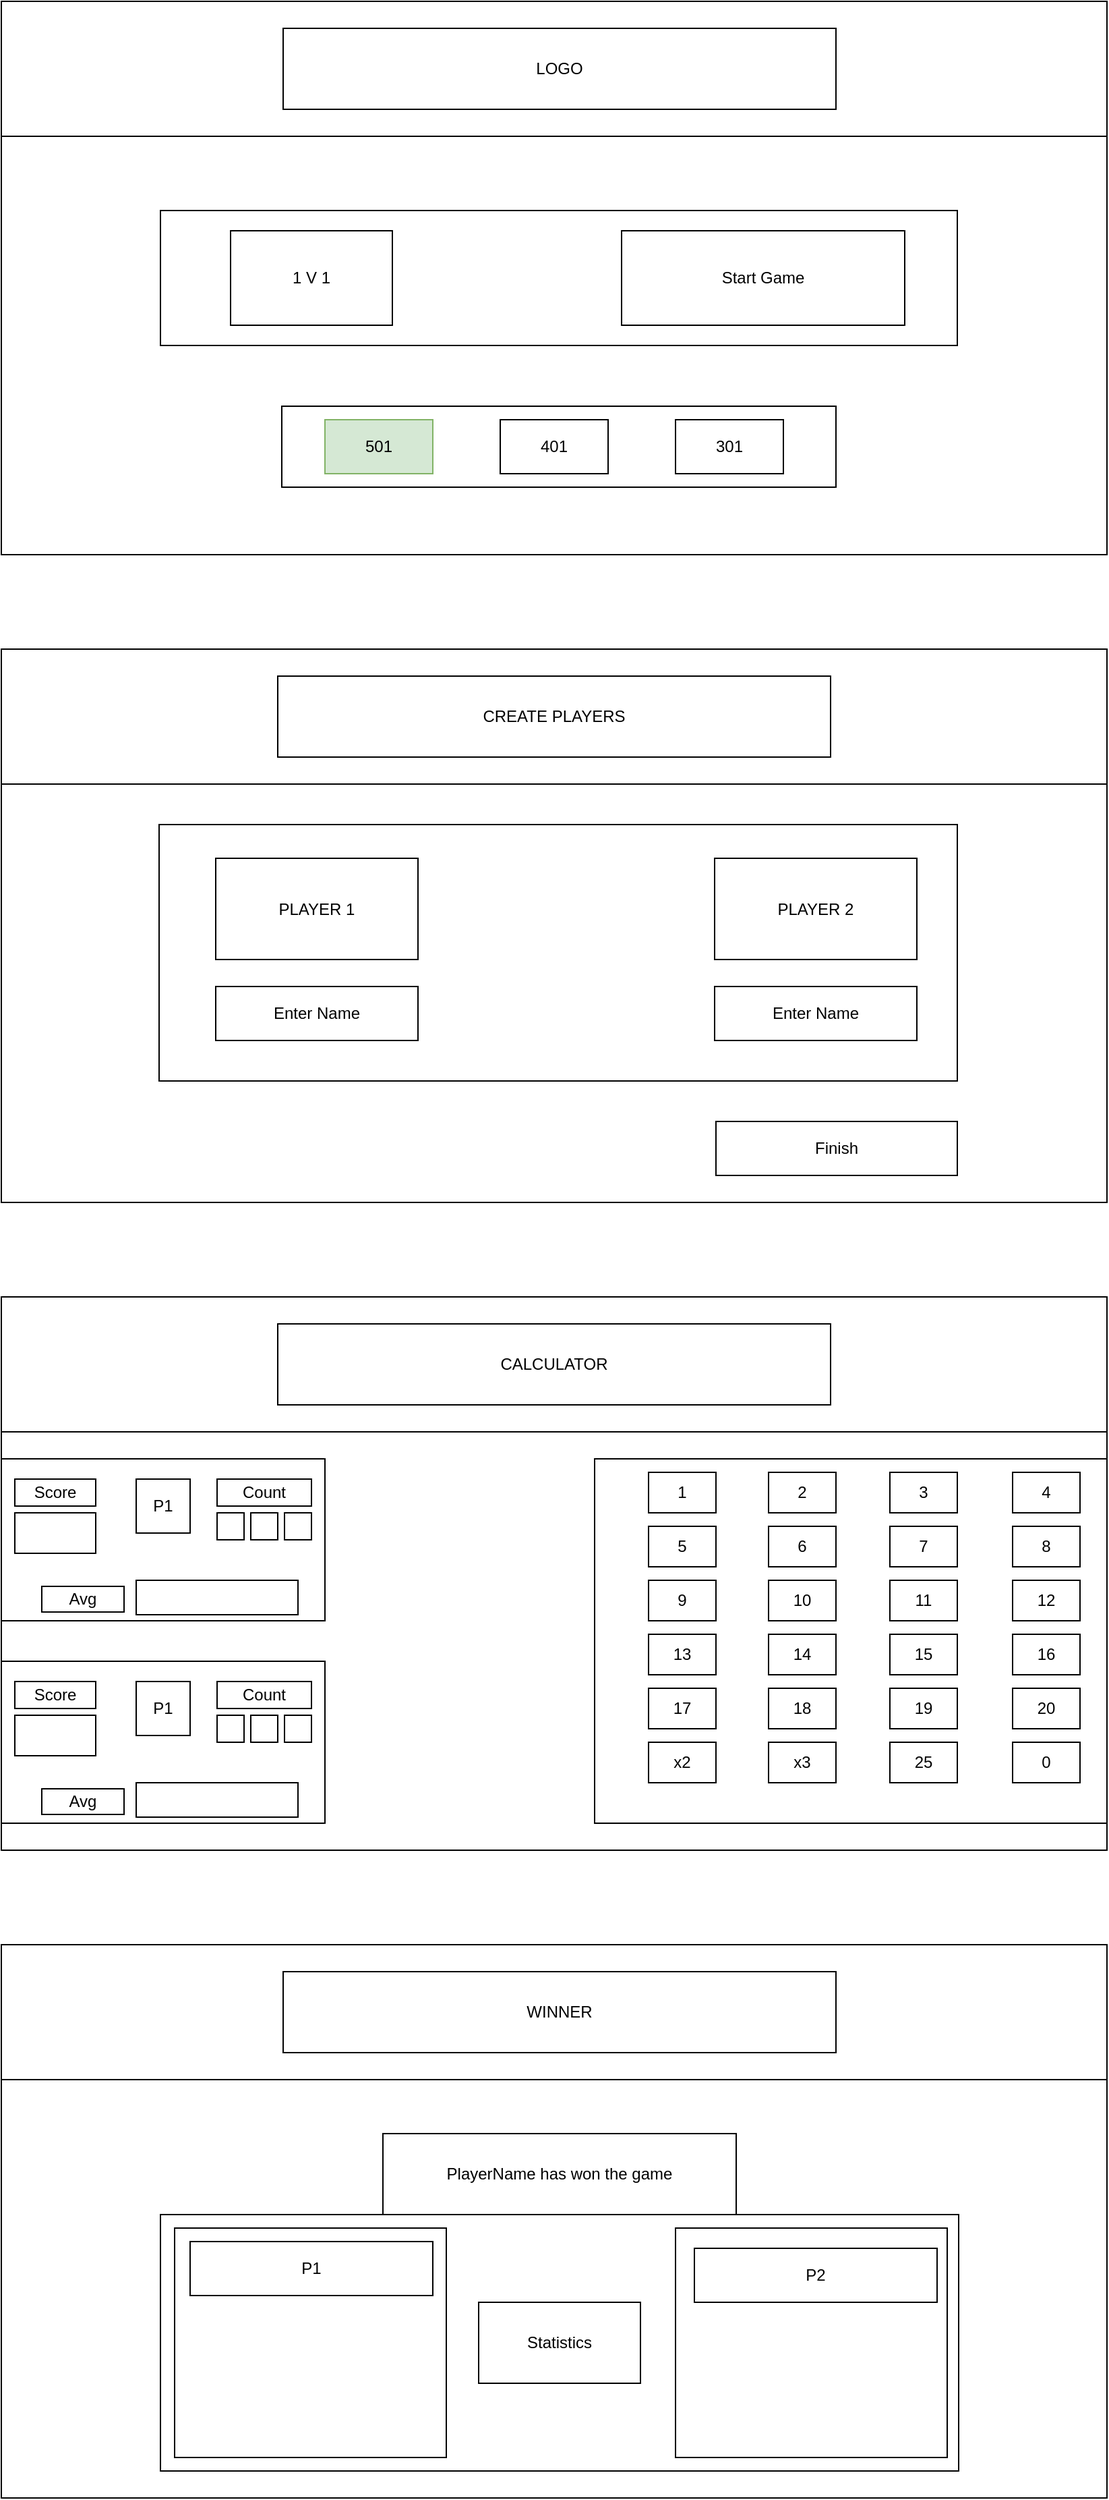 <mxfile version="20.8.10" type="device"><diagram name="Seite-1" id="paZLR1A8twuQFrYivaNH"><mxGraphModel dx="2323" dy="1328" grid="1" gridSize="10" guides="1" tooltips="1" connect="1" arrows="1" fold="1" page="1" pageScale="1" pageWidth="827" pageHeight="1169" math="0" shadow="0"><root><mxCell id="0"/><mxCell id="1" parent="0"/><mxCell id="XDDbklvxgR-TvzOWc_MV-14" value="" style="rounded=0;whiteSpace=wrap;html=1;" vertex="1" parent="1"><mxGeometry width="820" height="410" as="geometry"/></mxCell><mxCell id="XDDbklvxgR-TvzOWc_MV-15" value="" style="rounded=0;whiteSpace=wrap;html=1;" vertex="1" parent="1"><mxGeometry y="480" width="820" height="410" as="geometry"/></mxCell><mxCell id="XDDbklvxgR-TvzOWc_MV-16" value="" style="rounded=0;whiteSpace=wrap;html=1;" vertex="1" parent="1"><mxGeometry y="960" width="820" height="410" as="geometry"/></mxCell><mxCell id="XDDbklvxgR-TvzOWc_MV-17" value="" style="rounded=0;whiteSpace=wrap;html=1;" vertex="1" parent="1"><mxGeometry y="1440" width="820" height="410" as="geometry"/></mxCell><mxCell id="XDDbklvxgR-TvzOWc_MV-18" value="" style="rounded=0;whiteSpace=wrap;html=1;" vertex="1" parent="1"><mxGeometry width="820" height="100" as="geometry"/></mxCell><mxCell id="XDDbklvxgR-TvzOWc_MV-19" value="" style="rounded=0;whiteSpace=wrap;html=1;" vertex="1" parent="1"><mxGeometry y="480" width="820" height="100" as="geometry"/></mxCell><mxCell id="XDDbklvxgR-TvzOWc_MV-20" value="" style="rounded=0;whiteSpace=wrap;html=1;" vertex="1" parent="1"><mxGeometry y="960" width="820" height="100" as="geometry"/></mxCell><mxCell id="XDDbklvxgR-TvzOWc_MV-21" value="" style="rounded=0;whiteSpace=wrap;html=1;" vertex="1" parent="1"><mxGeometry y="1440" width="820" height="100" as="geometry"/></mxCell><mxCell id="XDDbklvxgR-TvzOWc_MV-25" value="LOGO" style="rounded=0;whiteSpace=wrap;html=1;" vertex="1" parent="1"><mxGeometry x="209" y="20" width="410" height="60" as="geometry"/></mxCell><mxCell id="XDDbklvxgR-TvzOWc_MV-27" value="" style="rounded=0;whiteSpace=wrap;html=1;" vertex="1" parent="1"><mxGeometry x="118" y="155" width="591" height="100" as="geometry"/></mxCell><mxCell id="XDDbklvxgR-TvzOWc_MV-28" value="" style="rounded=0;whiteSpace=wrap;html=1;" vertex="1" parent="1"><mxGeometry x="208" y="300" width="411" height="60" as="geometry"/></mxCell><mxCell id="XDDbklvxgR-TvzOWc_MV-29" value="501" style="rounded=0;whiteSpace=wrap;html=1;fillColor=#d5e8d4;strokeColor=#82b366;" vertex="1" parent="1"><mxGeometry x="240" y="310" width="80" height="40" as="geometry"/></mxCell><mxCell id="XDDbklvxgR-TvzOWc_MV-31" value="401" style="rounded=0;whiteSpace=wrap;html=1;" vertex="1" parent="1"><mxGeometry x="370" y="310" width="80" height="40" as="geometry"/></mxCell><mxCell id="XDDbklvxgR-TvzOWc_MV-32" value="301" style="rounded=0;whiteSpace=wrap;html=1;" vertex="1" parent="1"><mxGeometry x="500" y="310" width="80" height="40" as="geometry"/></mxCell><mxCell id="XDDbklvxgR-TvzOWc_MV-33" value="1 V 1" style="rounded=0;whiteSpace=wrap;html=1;" vertex="1" parent="1"><mxGeometry x="170" y="170" width="120" height="70" as="geometry"/></mxCell><mxCell id="XDDbklvxgR-TvzOWc_MV-34" value="Start Game" style="rounded=0;whiteSpace=wrap;html=1;" vertex="1" parent="1"><mxGeometry x="460" y="170" width="210" height="70" as="geometry"/></mxCell><mxCell id="XDDbklvxgR-TvzOWc_MV-35" value="CREATE PLAYERS" style="rounded=0;whiteSpace=wrap;html=1;" vertex="1" parent="1"><mxGeometry x="205" y="500" width="410" height="60" as="geometry"/></mxCell><mxCell id="XDDbklvxgR-TvzOWc_MV-36" value="" style="rounded=0;whiteSpace=wrap;html=1;" vertex="1" parent="1"><mxGeometry x="117" y="610" width="592" height="190" as="geometry"/></mxCell><mxCell id="XDDbklvxgR-TvzOWc_MV-38" value="PLAYER 1" style="rounded=0;whiteSpace=wrap;html=1;" vertex="1" parent="1"><mxGeometry x="159" y="635" width="150" height="75" as="geometry"/></mxCell><mxCell id="XDDbklvxgR-TvzOWc_MV-40" value="PLAYER 2" style="rounded=0;whiteSpace=wrap;html=1;" vertex="1" parent="1"><mxGeometry x="529" y="635" width="150" height="75" as="geometry"/></mxCell><mxCell id="XDDbklvxgR-TvzOWc_MV-41" value="Enter Name" style="rounded=0;whiteSpace=wrap;html=1;" vertex="1" parent="1"><mxGeometry x="159" y="730" width="150" height="40" as="geometry"/></mxCell><mxCell id="XDDbklvxgR-TvzOWc_MV-42" value="Enter Name" style="rounded=0;whiteSpace=wrap;html=1;" vertex="1" parent="1"><mxGeometry x="529" y="730" width="150" height="40" as="geometry"/></mxCell><mxCell id="XDDbklvxgR-TvzOWc_MV-44" value="Finish" style="rounded=0;whiteSpace=wrap;html=1;" vertex="1" parent="1"><mxGeometry x="530" y="830" width="179" height="40" as="geometry"/></mxCell><mxCell id="XDDbklvxgR-TvzOWc_MV-46" value="CALCULATOR" style="rounded=0;whiteSpace=wrap;html=1;" vertex="1" parent="1"><mxGeometry x="205" y="980" width="410" height="60" as="geometry"/></mxCell><mxCell id="XDDbklvxgR-TvzOWc_MV-47" value="" style="rounded=0;whiteSpace=wrap;html=1;" vertex="1" parent="1"><mxGeometry y="1080" width="240" height="120" as="geometry"/></mxCell><mxCell id="XDDbklvxgR-TvzOWc_MV-51" value="" style="rounded=0;whiteSpace=wrap;html=1;" vertex="1" parent="1"><mxGeometry x="440" y="1080" width="380" height="270" as="geometry"/></mxCell><mxCell id="XDDbklvxgR-TvzOWc_MV-55" value="1" style="rounded=0;whiteSpace=wrap;html=1;" vertex="1" parent="1"><mxGeometry x="480" y="1090" width="50" height="30" as="geometry"/></mxCell><mxCell id="XDDbklvxgR-TvzOWc_MV-69" value="2" style="rounded=0;whiteSpace=wrap;html=1;" vertex="1" parent="1"><mxGeometry x="569" y="1090" width="50" height="30" as="geometry"/></mxCell><mxCell id="XDDbklvxgR-TvzOWc_MV-70" value="3" style="rounded=0;whiteSpace=wrap;html=1;" vertex="1" parent="1"><mxGeometry x="659" y="1090" width="50" height="30" as="geometry"/></mxCell><mxCell id="XDDbklvxgR-TvzOWc_MV-71" value="4" style="rounded=0;whiteSpace=wrap;html=1;" vertex="1" parent="1"><mxGeometry x="750" y="1090" width="50" height="30" as="geometry"/></mxCell><mxCell id="XDDbklvxgR-TvzOWc_MV-72" value="5" style="rounded=0;whiteSpace=wrap;html=1;" vertex="1" parent="1"><mxGeometry x="480" y="1130" width="50" height="30" as="geometry"/></mxCell><mxCell id="XDDbklvxgR-TvzOWc_MV-73" value="6" style="rounded=0;whiteSpace=wrap;html=1;" vertex="1" parent="1"><mxGeometry x="569" y="1130" width="50" height="30" as="geometry"/></mxCell><mxCell id="XDDbklvxgR-TvzOWc_MV-74" value="7" style="rounded=0;whiteSpace=wrap;html=1;" vertex="1" parent="1"><mxGeometry x="659" y="1130" width="50" height="30" as="geometry"/></mxCell><mxCell id="XDDbklvxgR-TvzOWc_MV-75" value="8" style="rounded=0;whiteSpace=wrap;html=1;" vertex="1" parent="1"><mxGeometry x="750" y="1130" width="50" height="30" as="geometry"/></mxCell><mxCell id="XDDbklvxgR-TvzOWc_MV-76" value="9" style="rounded=0;whiteSpace=wrap;html=1;" vertex="1" parent="1"><mxGeometry x="480" y="1170" width="50" height="30" as="geometry"/></mxCell><mxCell id="XDDbklvxgR-TvzOWc_MV-77" value="10" style="rounded=0;whiteSpace=wrap;html=1;" vertex="1" parent="1"><mxGeometry x="569" y="1170" width="50" height="30" as="geometry"/></mxCell><mxCell id="XDDbklvxgR-TvzOWc_MV-78" value="11" style="rounded=0;whiteSpace=wrap;html=1;" vertex="1" parent="1"><mxGeometry x="659" y="1170" width="50" height="30" as="geometry"/></mxCell><mxCell id="XDDbklvxgR-TvzOWc_MV-79" value="12" style="rounded=0;whiteSpace=wrap;html=1;" vertex="1" parent="1"><mxGeometry x="750" y="1170" width="50" height="30" as="geometry"/></mxCell><mxCell id="XDDbklvxgR-TvzOWc_MV-96" value="13" style="rounded=0;whiteSpace=wrap;html=1;" vertex="1" parent="1"><mxGeometry x="480" y="1210" width="50" height="30" as="geometry"/></mxCell><mxCell id="XDDbklvxgR-TvzOWc_MV-97" value="17" style="rounded=0;whiteSpace=wrap;html=1;" vertex="1" parent="1"><mxGeometry x="480" y="1250" width="50" height="30" as="geometry"/></mxCell><mxCell id="XDDbklvxgR-TvzOWc_MV-98" value="x2" style="rounded=0;whiteSpace=wrap;html=1;" vertex="1" parent="1"><mxGeometry x="480" y="1290" width="50" height="30" as="geometry"/></mxCell><mxCell id="XDDbklvxgR-TvzOWc_MV-99" value="14" style="rounded=0;whiteSpace=wrap;html=1;" vertex="1" parent="1"><mxGeometry x="569" y="1210" width="50" height="30" as="geometry"/></mxCell><mxCell id="XDDbklvxgR-TvzOWc_MV-100" value="18" style="rounded=0;whiteSpace=wrap;html=1;" vertex="1" parent="1"><mxGeometry x="569" y="1250" width="50" height="30" as="geometry"/></mxCell><mxCell id="XDDbklvxgR-TvzOWc_MV-101" value="x3" style="rounded=0;whiteSpace=wrap;html=1;" vertex="1" parent="1"><mxGeometry x="569" y="1290" width="50" height="30" as="geometry"/></mxCell><mxCell id="XDDbklvxgR-TvzOWc_MV-102" value="15" style="rounded=0;whiteSpace=wrap;html=1;" vertex="1" parent="1"><mxGeometry x="659" y="1210" width="50" height="30" as="geometry"/></mxCell><mxCell id="XDDbklvxgR-TvzOWc_MV-103" value="19" style="rounded=0;whiteSpace=wrap;html=1;" vertex="1" parent="1"><mxGeometry x="659" y="1250" width="50" height="30" as="geometry"/></mxCell><mxCell id="XDDbklvxgR-TvzOWc_MV-104" value="25" style="rounded=0;whiteSpace=wrap;html=1;" vertex="1" parent="1"><mxGeometry x="659" y="1290" width="50" height="30" as="geometry"/></mxCell><mxCell id="XDDbklvxgR-TvzOWc_MV-105" value="16" style="rounded=0;whiteSpace=wrap;html=1;" vertex="1" parent="1"><mxGeometry x="750" y="1210" width="50" height="30" as="geometry"/></mxCell><mxCell id="XDDbklvxgR-TvzOWc_MV-106" value="20" style="rounded=0;whiteSpace=wrap;html=1;" vertex="1" parent="1"><mxGeometry x="750" y="1250" width="50" height="30" as="geometry"/></mxCell><mxCell id="XDDbklvxgR-TvzOWc_MV-107" value="0" style="rounded=0;whiteSpace=wrap;html=1;" vertex="1" parent="1"><mxGeometry x="750" y="1290" width="50" height="30" as="geometry"/></mxCell><mxCell id="XDDbklvxgR-TvzOWc_MV-109" value="" style="rounded=0;whiteSpace=wrap;html=1;" vertex="1" parent="1"><mxGeometry x="210" y="1120" width="20" height="20" as="geometry"/></mxCell><mxCell id="XDDbklvxgR-TvzOWc_MV-110" value="" style="rounded=0;whiteSpace=wrap;html=1;" vertex="1" parent="1"><mxGeometry x="185" y="1120" width="20" height="20" as="geometry"/></mxCell><mxCell id="XDDbklvxgR-TvzOWc_MV-111" value="" style="rounded=0;whiteSpace=wrap;html=1;" vertex="1" parent="1"><mxGeometry x="160" y="1120" width="20" height="20" as="geometry"/></mxCell><mxCell id="XDDbklvxgR-TvzOWc_MV-112" value="Count" style="rounded=0;whiteSpace=wrap;html=1;" vertex="1" parent="1"><mxGeometry x="160" y="1095" width="70" height="20" as="geometry"/></mxCell><mxCell id="XDDbklvxgR-TvzOWc_MV-114" value="Score" style="rounded=0;whiteSpace=wrap;html=1;" vertex="1" parent="1"><mxGeometry x="10" y="1095" width="60" height="20" as="geometry"/></mxCell><mxCell id="XDDbklvxgR-TvzOWc_MV-115" value="" style="rounded=0;whiteSpace=wrap;html=1;" vertex="1" parent="1"><mxGeometry x="10" y="1120" width="60" height="30" as="geometry"/></mxCell><mxCell id="XDDbklvxgR-TvzOWc_MV-116" value="Avg" style="rounded=0;whiteSpace=wrap;html=1;" vertex="1" parent="1"><mxGeometry x="30" y="1174.5" width="61" height="19" as="geometry"/></mxCell><mxCell id="XDDbklvxgR-TvzOWc_MV-117" value="" style="rounded=0;whiteSpace=wrap;html=1;" vertex="1" parent="1"><mxGeometry x="100" y="1170" width="120" height="25.5" as="geometry"/></mxCell><mxCell id="XDDbklvxgR-TvzOWc_MV-118" value="P1" style="rounded=0;whiteSpace=wrap;html=1;" vertex="1" parent="1"><mxGeometry x="100" y="1095" width="40" height="40" as="geometry"/></mxCell><mxCell id="XDDbklvxgR-TvzOWc_MV-137" value="" style="rounded=0;whiteSpace=wrap;html=1;" vertex="1" parent="1"><mxGeometry y="1230" width="240" height="120" as="geometry"/></mxCell><mxCell id="XDDbklvxgR-TvzOWc_MV-138" value="" style="rounded=0;whiteSpace=wrap;html=1;" vertex="1" parent="1"><mxGeometry x="210" y="1270" width="20" height="20" as="geometry"/></mxCell><mxCell id="XDDbklvxgR-TvzOWc_MV-139" value="" style="rounded=0;whiteSpace=wrap;html=1;" vertex="1" parent="1"><mxGeometry x="185" y="1270" width="20" height="20" as="geometry"/></mxCell><mxCell id="XDDbklvxgR-TvzOWc_MV-140" value="" style="rounded=0;whiteSpace=wrap;html=1;" vertex="1" parent="1"><mxGeometry x="160" y="1270" width="20" height="20" as="geometry"/></mxCell><mxCell id="XDDbklvxgR-TvzOWc_MV-141" value="Count" style="rounded=0;whiteSpace=wrap;html=1;" vertex="1" parent="1"><mxGeometry x="160" y="1245" width="70" height="20" as="geometry"/></mxCell><mxCell id="XDDbklvxgR-TvzOWc_MV-142" value="Score" style="rounded=0;whiteSpace=wrap;html=1;" vertex="1" parent="1"><mxGeometry x="10" y="1245" width="60" height="20" as="geometry"/></mxCell><mxCell id="XDDbklvxgR-TvzOWc_MV-143" value="" style="rounded=0;whiteSpace=wrap;html=1;" vertex="1" parent="1"><mxGeometry x="10" y="1270" width="60" height="30" as="geometry"/></mxCell><mxCell id="XDDbklvxgR-TvzOWc_MV-144" value="Avg" style="rounded=0;whiteSpace=wrap;html=1;" vertex="1" parent="1"><mxGeometry x="30" y="1324.5" width="61" height="19" as="geometry"/></mxCell><mxCell id="XDDbklvxgR-TvzOWc_MV-145" value="" style="rounded=0;whiteSpace=wrap;html=1;" vertex="1" parent="1"><mxGeometry x="100" y="1320" width="120" height="25.5" as="geometry"/></mxCell><mxCell id="XDDbklvxgR-TvzOWc_MV-146" value="P1" style="rounded=0;whiteSpace=wrap;html=1;" vertex="1" parent="1"><mxGeometry x="100" y="1245" width="40" height="40" as="geometry"/></mxCell><mxCell id="XDDbklvxgR-TvzOWc_MV-147" value="WINNER" style="rounded=0;whiteSpace=wrap;html=1;" vertex="1" parent="1"><mxGeometry x="209" y="1460" width="410" height="60" as="geometry"/></mxCell><mxCell id="XDDbklvxgR-TvzOWc_MV-148" value="" style="rounded=0;whiteSpace=wrap;html=1;" vertex="1" parent="1"><mxGeometry x="118" y="1640" width="592" height="190" as="geometry"/></mxCell><mxCell id="XDDbklvxgR-TvzOWc_MV-151" value="PlayerName has won the game" style="rounded=0;whiteSpace=wrap;html=1;" vertex="1" parent="1"><mxGeometry x="283" y="1580" width="262" height="60" as="geometry"/></mxCell><mxCell id="XDDbklvxgR-TvzOWc_MV-152" value="" style="rounded=0;whiteSpace=wrap;html=1;" vertex="1" parent="1"><mxGeometry x="128.5" y="1650" width="201.5" height="170" as="geometry"/></mxCell><mxCell id="XDDbklvxgR-TvzOWc_MV-153" value="" style="rounded=0;whiteSpace=wrap;html=1;" vertex="1" parent="1"><mxGeometry x="500" y="1650" width="201.5" height="170" as="geometry"/></mxCell><mxCell id="XDDbklvxgR-TvzOWc_MV-154" value="Statistics" style="rounded=0;whiteSpace=wrap;html=1;" vertex="1" parent="1"><mxGeometry x="354" y="1705" width="120" height="60" as="geometry"/></mxCell><mxCell id="XDDbklvxgR-TvzOWc_MV-155" value="P1" style="rounded=0;whiteSpace=wrap;html=1;" vertex="1" parent="1"><mxGeometry x="140" y="1660" width="180" height="40" as="geometry"/></mxCell><mxCell id="XDDbklvxgR-TvzOWc_MV-156" value="P2" style="rounded=0;whiteSpace=wrap;html=1;" vertex="1" parent="1"><mxGeometry x="514" y="1665" width="180" height="40" as="geometry"/></mxCell></root></mxGraphModel></diagram></mxfile>